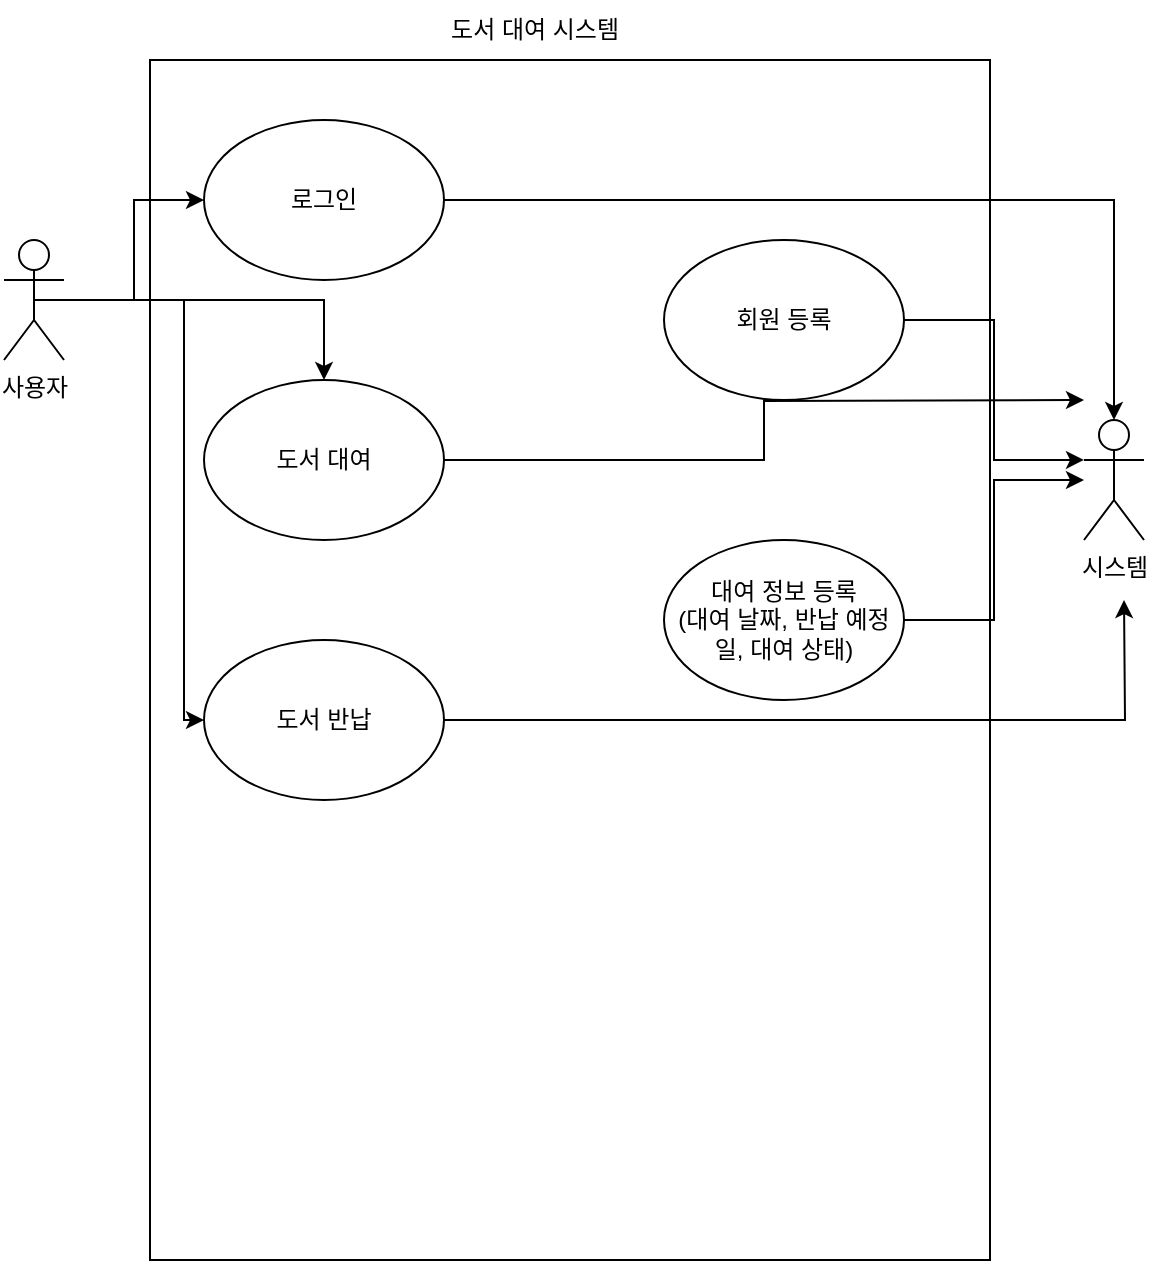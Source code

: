 <mxfile version="26.1.3">
  <diagram name="페이지-1" id="HlXRp64wYCb6j_Pvg_K3">
    <mxGraphModel dx="1375" dy="653" grid="1" gridSize="10" guides="1" tooltips="1" connect="1" arrows="1" fold="1" page="1" pageScale="1" pageWidth="827" pageHeight="1169" math="0" shadow="0">
      <root>
        <mxCell id="0" />
        <mxCell id="1" parent="0" />
        <mxCell id="FwZ9KmNbCuDOW7ED2oZG-1" value="" style="rounded=0;whiteSpace=wrap;html=1;" vertex="1" parent="1">
          <mxGeometry x="203" y="180" width="420" height="600" as="geometry" />
        </mxCell>
        <mxCell id="FwZ9KmNbCuDOW7ED2oZG-2" value="도서 대여 시스템" style="text;html=1;align=center;verticalAlign=middle;resizable=0;points=[];autosize=1;strokeColor=none;fillColor=none;" vertex="1" parent="1">
          <mxGeometry x="340" y="150" width="110" height="30" as="geometry" />
        </mxCell>
        <mxCell id="FwZ9KmNbCuDOW7ED2oZG-13" style="edgeStyle=orthogonalEdgeStyle;rounded=0;orthogonalLoop=1;jettySize=auto;html=1;entryX=0;entryY=0.5;entryDx=0;entryDy=0;" edge="1" parent="1" source="FwZ9KmNbCuDOW7ED2oZG-3" target="FwZ9KmNbCuDOW7ED2oZG-9">
          <mxGeometry relative="1" as="geometry" />
        </mxCell>
        <mxCell id="FwZ9KmNbCuDOW7ED2oZG-14" style="edgeStyle=orthogonalEdgeStyle;rounded=0;orthogonalLoop=1;jettySize=auto;html=1;" edge="1" parent="1" source="FwZ9KmNbCuDOW7ED2oZG-3" target="FwZ9KmNbCuDOW7ED2oZG-8">
          <mxGeometry relative="1" as="geometry" />
        </mxCell>
        <mxCell id="FwZ9KmNbCuDOW7ED2oZG-15" style="edgeStyle=orthogonalEdgeStyle;rounded=0;orthogonalLoop=1;jettySize=auto;html=1;exitX=0.5;exitY=0.5;exitDx=0;exitDy=0;exitPerimeter=0;" edge="1" parent="1" source="FwZ9KmNbCuDOW7ED2oZG-3" target="FwZ9KmNbCuDOW7ED2oZG-10">
          <mxGeometry relative="1" as="geometry">
            <Array as="points">
              <mxPoint x="220" y="300" />
              <mxPoint x="220" y="510" />
            </Array>
          </mxGeometry>
        </mxCell>
        <mxCell id="FwZ9KmNbCuDOW7ED2oZG-3" value="사용자" style="shape=umlActor;verticalLabelPosition=bottom;verticalAlign=top;html=1;outlineConnect=0;" vertex="1" parent="1">
          <mxGeometry x="130" y="270" width="30" height="60" as="geometry" />
        </mxCell>
        <mxCell id="FwZ9KmNbCuDOW7ED2oZG-4" value="시스템" style="shape=umlActor;verticalLabelPosition=bottom;verticalAlign=top;html=1;outlineConnect=0;" vertex="1" parent="1">
          <mxGeometry x="670" y="360" width="30" height="60" as="geometry" />
        </mxCell>
        <mxCell id="FwZ9KmNbCuDOW7ED2oZG-20" style="edgeStyle=orthogonalEdgeStyle;rounded=0;orthogonalLoop=1;jettySize=auto;html=1;" edge="1" parent="1" source="FwZ9KmNbCuDOW7ED2oZG-7" target="FwZ9KmNbCuDOW7ED2oZG-4">
          <mxGeometry relative="1" as="geometry" />
        </mxCell>
        <mxCell id="FwZ9KmNbCuDOW7ED2oZG-7" value="대여 정보 등록&lt;div&gt;(대여 날짜, 반납 예정일, 대여 상태)&lt;/div&gt;" style="ellipse;whiteSpace=wrap;html=1;" vertex="1" parent="1">
          <mxGeometry x="460" y="420" width="120" height="80" as="geometry" />
        </mxCell>
        <mxCell id="FwZ9KmNbCuDOW7ED2oZG-21" style="edgeStyle=orthogonalEdgeStyle;rounded=0;orthogonalLoop=1;jettySize=auto;html=1;" edge="1" parent="1" source="FwZ9KmNbCuDOW7ED2oZG-8">
          <mxGeometry relative="1" as="geometry">
            <mxPoint x="670" y="350" as="targetPoint" />
          </mxGeometry>
        </mxCell>
        <mxCell id="FwZ9KmNbCuDOW7ED2oZG-8" value="도서 대여" style="ellipse;whiteSpace=wrap;html=1;" vertex="1" parent="1">
          <mxGeometry x="230" y="340" width="120" height="80" as="geometry" />
        </mxCell>
        <mxCell id="FwZ9KmNbCuDOW7ED2oZG-9" value="로그인" style="ellipse;whiteSpace=wrap;html=1;" vertex="1" parent="1">
          <mxGeometry x="230" y="210" width="120" height="80" as="geometry" />
        </mxCell>
        <mxCell id="FwZ9KmNbCuDOW7ED2oZG-22" style="edgeStyle=orthogonalEdgeStyle;rounded=0;orthogonalLoop=1;jettySize=auto;html=1;exitX=1;exitY=0.5;exitDx=0;exitDy=0;" edge="1" parent="1" source="FwZ9KmNbCuDOW7ED2oZG-10">
          <mxGeometry relative="1" as="geometry">
            <mxPoint x="690" y="450" as="targetPoint" />
          </mxGeometry>
        </mxCell>
        <mxCell id="FwZ9KmNbCuDOW7ED2oZG-10" value="도서 반납" style="ellipse;whiteSpace=wrap;html=1;" vertex="1" parent="1">
          <mxGeometry x="230" y="470" width="120" height="80" as="geometry" />
        </mxCell>
        <mxCell id="FwZ9KmNbCuDOW7ED2oZG-19" style="edgeStyle=orthogonalEdgeStyle;rounded=0;orthogonalLoop=1;jettySize=auto;html=1;entryX=0;entryY=0.333;entryDx=0;entryDy=0;entryPerimeter=0;" edge="1" parent="1" source="FwZ9KmNbCuDOW7ED2oZG-16" target="FwZ9KmNbCuDOW7ED2oZG-4">
          <mxGeometry relative="1" as="geometry">
            <mxPoint x="660" y="390" as="targetPoint" />
          </mxGeometry>
        </mxCell>
        <mxCell id="FwZ9KmNbCuDOW7ED2oZG-16" value="회원 등록" style="ellipse;whiteSpace=wrap;html=1;" vertex="1" parent="1">
          <mxGeometry x="460" y="270" width="120" height="80" as="geometry" />
        </mxCell>
        <mxCell id="FwZ9KmNbCuDOW7ED2oZG-18" style="edgeStyle=orthogonalEdgeStyle;rounded=0;orthogonalLoop=1;jettySize=auto;html=1;exitX=1;exitY=0.5;exitDx=0;exitDy=0;entryX=0.5;entryY=0;entryDx=0;entryDy=0;entryPerimeter=0;" edge="1" parent="1" source="FwZ9KmNbCuDOW7ED2oZG-9" target="FwZ9KmNbCuDOW7ED2oZG-4">
          <mxGeometry relative="1" as="geometry" />
        </mxCell>
      </root>
    </mxGraphModel>
  </diagram>
</mxfile>

